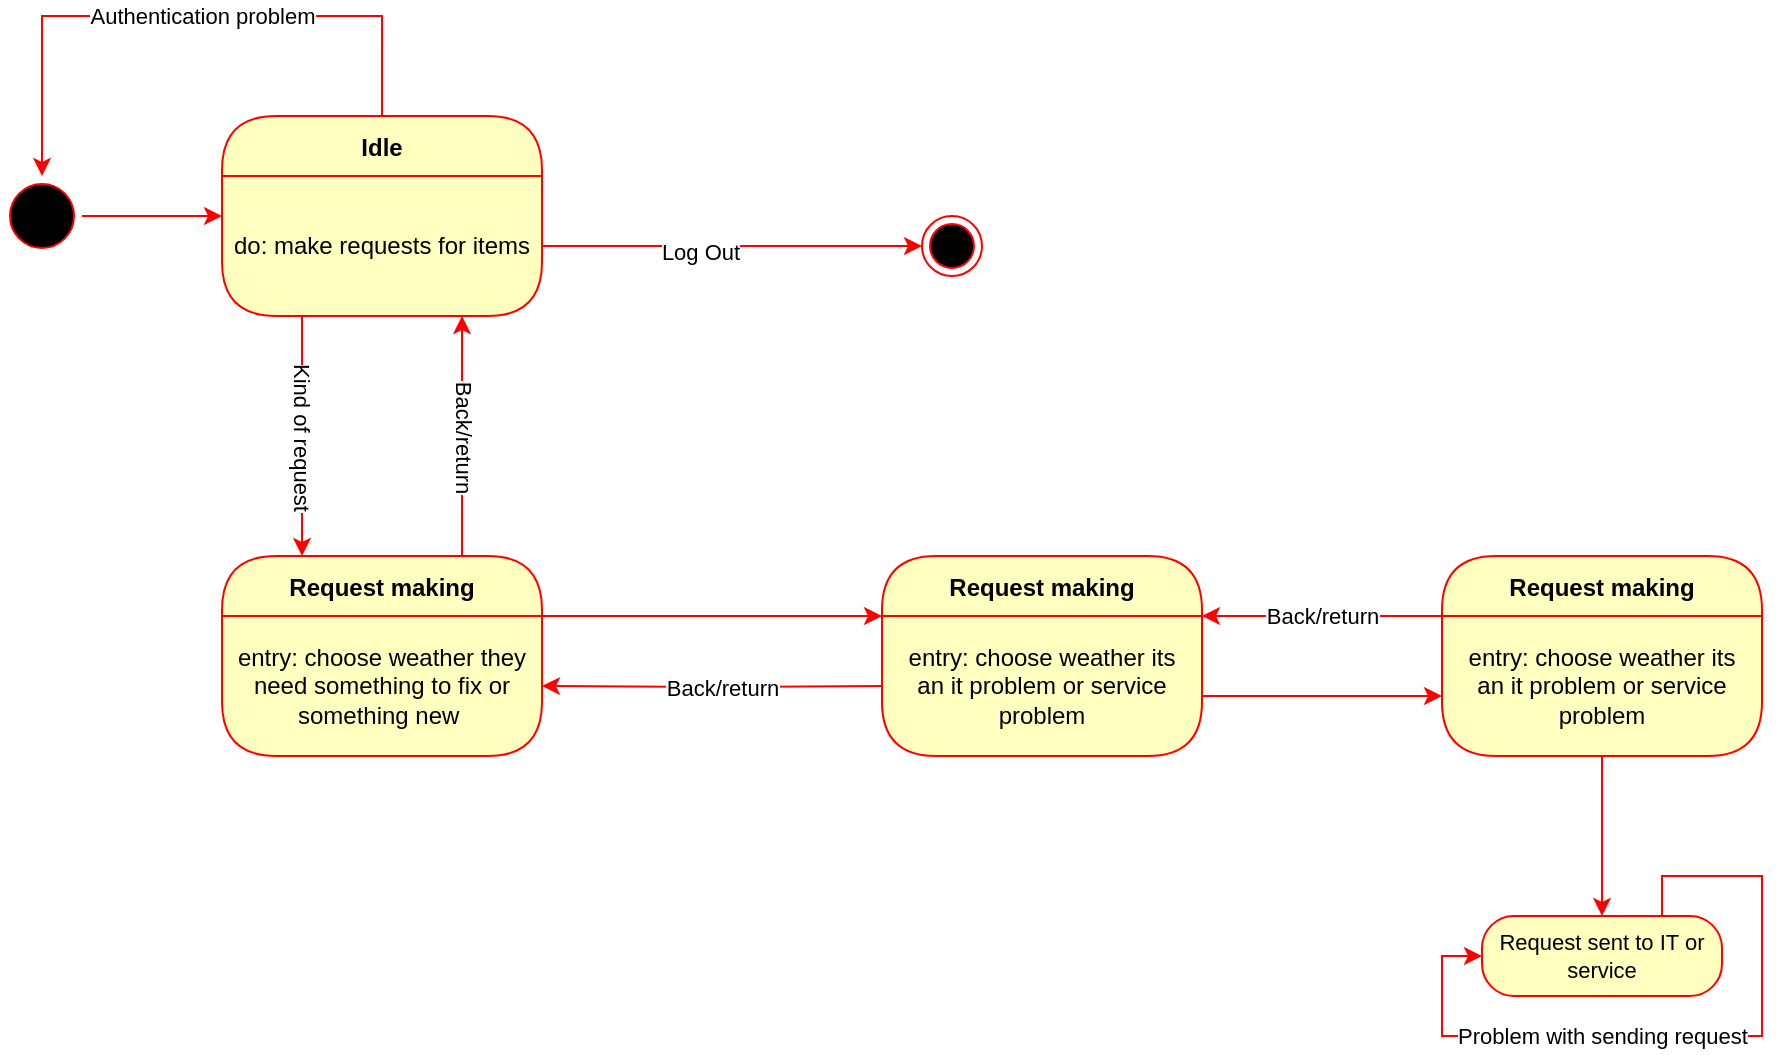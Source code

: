 <mxfile version="20.8.10" type="github">
  <diagram name="Page-1" id="TCm5341E5DB3OJJKKo-_">
    <mxGraphModel dx="1500" dy="836" grid="1" gridSize="10" guides="1" tooltips="1" connect="1" arrows="1" fold="1" page="0" pageScale="1" pageWidth="850" pageHeight="1100" math="0" shadow="0">
      <root>
        <mxCell id="0" />
        <mxCell id="1" parent="0" />
        <mxCell id="UFltGQnDHlh3DQ-7ZsR2-6" style="edgeStyle=orthogonalEdgeStyle;rounded=0;orthogonalLoop=1;jettySize=auto;html=1;entryX=0;entryY=0.5;entryDx=0;entryDy=0;strokeColor=#FF0000;" edge="1" parent="1" source="UFltGQnDHlh3DQ-7ZsR2-1" target="UFltGQnDHlh3DQ-7ZsR2-3">
          <mxGeometry relative="1" as="geometry" />
        </mxCell>
        <mxCell id="UFltGQnDHlh3DQ-7ZsR2-1" value="" style="ellipse;html=1;shape=startState;fillColor=#000000;strokeColor=#ff0000;" vertex="1" parent="1">
          <mxGeometry x="80" y="90" width="40" height="40" as="geometry" />
        </mxCell>
        <mxCell id="UFltGQnDHlh3DQ-7ZsR2-12" style="edgeStyle=orthogonalEdgeStyle;shape=connector;rounded=0;orthogonalLoop=1;jettySize=auto;html=1;exitX=0.5;exitY=0;exitDx=0;exitDy=0;entryX=0.5;entryY=0;entryDx=0;entryDy=0;labelBackgroundColor=default;strokeColor=#FF0000;fontFamily=Helvetica;fontSize=11;fontColor=default;endArrow=classic;" edge="1" parent="1" source="UFltGQnDHlh3DQ-7ZsR2-3" target="UFltGQnDHlh3DQ-7ZsR2-1">
          <mxGeometry relative="1" as="geometry">
            <Array as="points">
              <mxPoint x="270" y="10" />
              <mxPoint x="100" y="10" />
            </Array>
          </mxGeometry>
        </mxCell>
        <mxCell id="UFltGQnDHlh3DQ-7ZsR2-13" value="Authentication problem" style="edgeLabel;html=1;align=center;verticalAlign=middle;resizable=0;points=[];fontSize=11;fontFamily=Helvetica;fontColor=default;" vertex="1" connectable="0" parent="UFltGQnDHlh3DQ-7ZsR2-12">
          <mxGeometry x="0.025" relative="1" as="geometry">
            <mxPoint x="14" as="offset" />
          </mxGeometry>
        </mxCell>
        <mxCell id="UFltGQnDHlh3DQ-7ZsR2-3" value="Idle" style="swimlane;fontStyle=1;align=center;verticalAlign=middle;childLayout=stackLayout;horizontal=1;startSize=30;horizontalStack=0;resizeParent=0;resizeLast=1;container=0;fontColor=#000000;collapsible=0;rounded=1;arcSize=30;strokeColor=#ff0000;fillColor=#ffffc0;swimlaneFillColor=#ffffc0;dropTarget=0;" vertex="1" parent="1">
          <mxGeometry x="190" y="60" width="160" height="100" as="geometry" />
        </mxCell>
        <mxCell id="UFltGQnDHlh3DQ-7ZsR2-4" value="do: make requests for items" style="text;html=1;strokeColor=none;fillColor=none;align=center;verticalAlign=middle;spacingLeft=4;spacingRight=4;whiteSpace=wrap;overflow=hidden;rotatable=0;fontColor=#000000;" vertex="1" parent="UFltGQnDHlh3DQ-7ZsR2-3">
          <mxGeometry y="30" width="160" height="70" as="geometry" />
        </mxCell>
        <mxCell id="UFltGQnDHlh3DQ-7ZsR2-8" style="edgeStyle=orthogonalEdgeStyle;shape=connector;rounded=0;orthogonalLoop=1;jettySize=auto;html=1;exitX=0.25;exitY=1;exitDx=0;exitDy=0;labelBackgroundColor=default;strokeColor=#FF0000;fontFamily=Helvetica;fontSize=11;fontColor=default;endArrow=classic;entryX=0.25;entryY=0;entryDx=0;entryDy=0;" edge="1" parent="1" source="UFltGQnDHlh3DQ-7ZsR2-4" target="UFltGQnDHlh3DQ-7ZsR2-14">
          <mxGeometry relative="1" as="geometry">
            <mxPoint x="230" y="240" as="targetPoint" />
          </mxGeometry>
        </mxCell>
        <mxCell id="UFltGQnDHlh3DQ-7ZsR2-20" value="Kind of request" style="edgeLabel;html=1;align=center;verticalAlign=middle;resizable=0;points=[];fontSize=11;fontFamily=Helvetica;fontColor=default;rotation=90;" vertex="1" connectable="0" parent="UFltGQnDHlh3DQ-7ZsR2-8">
          <mxGeometry x="0.096" relative="1" as="geometry">
            <mxPoint y="-6" as="offset" />
          </mxGeometry>
        </mxCell>
        <mxCell id="UFltGQnDHlh3DQ-7ZsR2-9" style="edgeStyle=orthogonalEdgeStyle;shape=connector;rounded=0;orthogonalLoop=1;jettySize=auto;html=1;labelBackgroundColor=default;strokeColor=#FF0000;fontFamily=Helvetica;fontSize=11;fontColor=default;endArrow=classic;exitX=0.75;exitY=0;exitDx=0;exitDy=0;entryX=0.75;entryY=1;entryDx=0;entryDy=0;" edge="1" parent="1" source="UFltGQnDHlh3DQ-7ZsR2-14" target="UFltGQnDHlh3DQ-7ZsR2-4">
          <mxGeometry relative="1" as="geometry">
            <mxPoint x="310" y="170" as="targetPoint" />
            <mxPoint x="310" y="240" as="sourcePoint" />
          </mxGeometry>
        </mxCell>
        <mxCell id="UFltGQnDHlh3DQ-7ZsR2-19" value="Back/return" style="edgeLabel;html=1;align=center;verticalAlign=middle;resizable=0;points=[];fontSize=11;fontFamily=Helvetica;fontColor=default;rotation=90;" vertex="1" connectable="0" parent="UFltGQnDHlh3DQ-7ZsR2-9">
          <mxGeometry x="-0.13" y="-1" relative="1" as="geometry">
            <mxPoint y="-8" as="offset" />
          </mxGeometry>
        </mxCell>
        <mxCell id="UFltGQnDHlh3DQ-7ZsR2-14" value="Request making" style="swimlane;fontStyle=1;align=center;verticalAlign=middle;childLayout=stackLayout;horizontal=1;startSize=30;horizontalStack=0;resizeParent=0;resizeLast=1;container=0;fontColor=#000000;collapsible=0;rounded=1;arcSize=30;strokeColor=#ff0000;fillColor=#ffffc0;swimlaneFillColor=#ffffc0;dropTarget=0;" vertex="1" parent="1">
          <mxGeometry x="190" y="280" width="160" height="100" as="geometry" />
        </mxCell>
        <mxCell id="UFltGQnDHlh3DQ-7ZsR2-15" value="entry: choose weather they need something to fix or something new&amp;nbsp;" style="text;html=1;strokeColor=none;fillColor=none;align=center;verticalAlign=middle;spacingLeft=4;spacingRight=4;whiteSpace=wrap;overflow=hidden;rotatable=0;fontColor=#000000;" vertex="1" parent="UFltGQnDHlh3DQ-7ZsR2-14">
          <mxGeometry y="30" width="160" height="70" as="geometry" />
        </mxCell>
        <mxCell id="UFltGQnDHlh3DQ-7ZsR2-16" value="" style="ellipse;html=1;shape=endState;fillColor=#000000;strokeColor=#ff0000;fontFamily=Helvetica;fontSize=11;fontColor=default;" vertex="1" parent="1">
          <mxGeometry x="540" y="110" width="30" height="30" as="geometry" />
        </mxCell>
        <mxCell id="UFltGQnDHlh3DQ-7ZsR2-17" style="edgeStyle=orthogonalEdgeStyle;shape=connector;rounded=0;orthogonalLoop=1;jettySize=auto;html=1;entryX=0;entryY=0.5;entryDx=0;entryDy=0;labelBackgroundColor=default;strokeColor=#FF0000;fontFamily=Helvetica;fontSize=11;fontColor=default;endArrow=classic;" edge="1" parent="1" source="UFltGQnDHlh3DQ-7ZsR2-4" target="UFltGQnDHlh3DQ-7ZsR2-16">
          <mxGeometry relative="1" as="geometry" />
        </mxCell>
        <mxCell id="UFltGQnDHlh3DQ-7ZsR2-43" value="Log Out" style="edgeLabel;html=1;align=center;verticalAlign=middle;resizable=0;points=[];fontSize=11;fontFamily=Helvetica;fontColor=default;" vertex="1" connectable="0" parent="UFltGQnDHlh3DQ-7ZsR2-17">
          <mxGeometry x="-0.164" y="-3" relative="1" as="geometry">
            <mxPoint x="-1" as="offset" />
          </mxGeometry>
        </mxCell>
        <mxCell id="UFltGQnDHlh3DQ-7ZsR2-18" style="edgeStyle=orthogonalEdgeStyle;shape=connector;rounded=0;orthogonalLoop=1;jettySize=auto;html=1;labelBackgroundColor=default;strokeColor=#FF0000;fontFamily=Helvetica;fontSize=11;fontColor=default;endArrow=classic;" edge="1" parent="1" target="UFltGQnDHlh3DQ-7ZsR2-15">
          <mxGeometry relative="1" as="geometry">
            <mxPoint x="520" y="345" as="sourcePoint" />
          </mxGeometry>
        </mxCell>
        <mxCell id="UFltGQnDHlh3DQ-7ZsR2-31" value="Back/return" style="edgeLabel;html=1;align=center;verticalAlign=middle;resizable=0;points=[];fontSize=11;fontFamily=Helvetica;fontColor=default;" vertex="1" connectable="0" parent="UFltGQnDHlh3DQ-7ZsR2-18">
          <mxGeometry x="-0.143" y="1" relative="1" as="geometry">
            <mxPoint x="-7" y="-1" as="offset" />
          </mxGeometry>
        </mxCell>
        <mxCell id="UFltGQnDHlh3DQ-7ZsR2-21" style="edgeStyle=orthogonalEdgeStyle;shape=connector;rounded=0;orthogonalLoop=1;jettySize=auto;html=1;exitX=1;exitY=0;exitDx=0;exitDy=0;labelBackgroundColor=default;strokeColor=#FF0000;fontFamily=Helvetica;fontSize=11;fontColor=default;endArrow=classic;" edge="1" parent="1" source="UFltGQnDHlh3DQ-7ZsR2-15">
          <mxGeometry relative="1" as="geometry">
            <mxPoint x="520" y="310" as="targetPoint" />
            <Array as="points">
              <mxPoint x="420" y="310" />
              <mxPoint x="420" y="310" />
            </Array>
          </mxGeometry>
        </mxCell>
        <mxCell id="UFltGQnDHlh3DQ-7ZsR2-30" style="edgeStyle=orthogonalEdgeStyle;shape=connector;rounded=0;orthogonalLoop=1;jettySize=auto;html=1;labelBackgroundColor=default;strokeColor=#FF0000;fontFamily=Helvetica;fontSize=11;fontColor=default;endArrow=classic;" edge="1" parent="1" source="UFltGQnDHlh3DQ-7ZsR2-23">
          <mxGeometry relative="1" as="geometry">
            <mxPoint x="800" y="350" as="targetPoint" />
            <Array as="points">
              <mxPoint x="770" y="350" />
            </Array>
          </mxGeometry>
        </mxCell>
        <mxCell id="UFltGQnDHlh3DQ-7ZsR2-23" value="Request making" style="swimlane;fontStyle=1;align=center;verticalAlign=middle;childLayout=stackLayout;horizontal=1;startSize=30;horizontalStack=0;resizeParent=0;resizeLast=1;container=0;fontColor=#000000;collapsible=0;rounded=1;arcSize=30;strokeColor=#ff0000;fillColor=#ffffc0;swimlaneFillColor=#ffffc0;dropTarget=0;" vertex="1" parent="1">
          <mxGeometry x="520" y="280" width="160" height="100" as="geometry" />
        </mxCell>
        <mxCell id="UFltGQnDHlh3DQ-7ZsR2-24" value="entry: choose weather its an it problem or service problem" style="text;html=1;strokeColor=none;fillColor=none;align=center;verticalAlign=middle;spacingLeft=4;spacingRight=4;whiteSpace=wrap;overflow=hidden;rotatable=0;fontColor=#000000;" vertex="1" parent="UFltGQnDHlh3DQ-7ZsR2-23">
          <mxGeometry y="30" width="160" height="70" as="geometry" />
        </mxCell>
        <mxCell id="UFltGQnDHlh3DQ-7ZsR2-33" style="edgeStyle=orthogonalEdgeStyle;shape=connector;rounded=0;orthogonalLoop=1;jettySize=auto;html=1;exitX=1;exitY=0;exitDx=0;exitDy=0;labelBackgroundColor=default;strokeColor=#FF0000;fontFamily=Helvetica;fontSize=11;fontColor=default;endArrow=classic;entryX=1;entryY=0;entryDx=0;entryDy=0;" edge="1" parent="1" target="UFltGQnDHlh3DQ-7ZsR2-24">
          <mxGeometry relative="1" as="geometry">
            <mxPoint x="800" y="310" as="sourcePoint" />
            <Array as="points">
              <mxPoint x="800" y="310" />
            </Array>
          </mxGeometry>
        </mxCell>
        <mxCell id="UFltGQnDHlh3DQ-7ZsR2-37" value="Back/return" style="edgeLabel;html=1;align=center;verticalAlign=middle;resizable=0;points=[];fontSize=11;fontFamily=Helvetica;fontColor=default;" vertex="1" connectable="0" parent="UFltGQnDHlh3DQ-7ZsR2-33">
          <mxGeometry x="0.13" y="1" relative="1" as="geometry">
            <mxPoint x="8" y="-1" as="offset" />
          </mxGeometry>
        </mxCell>
        <mxCell id="UFltGQnDHlh3DQ-7ZsR2-34" value="Request making" style="swimlane;fontStyle=1;align=center;verticalAlign=middle;childLayout=stackLayout;horizontal=1;startSize=30;horizontalStack=0;resizeParent=0;resizeLast=1;container=0;fontColor=#000000;collapsible=0;rounded=1;arcSize=30;strokeColor=#ff0000;fillColor=#ffffc0;swimlaneFillColor=#ffffc0;dropTarget=0;" vertex="1" parent="1">
          <mxGeometry x="800" y="280" width="160" height="100" as="geometry" />
        </mxCell>
        <mxCell id="UFltGQnDHlh3DQ-7ZsR2-35" value="entry: choose weather its an it problem or service problem" style="text;html=1;strokeColor=none;fillColor=none;align=center;verticalAlign=middle;spacingLeft=4;spacingRight=4;whiteSpace=wrap;overflow=hidden;rotatable=0;fontColor=#000000;" vertex="1" parent="UFltGQnDHlh3DQ-7ZsR2-34">
          <mxGeometry y="30" width="160" height="70" as="geometry" />
        </mxCell>
        <mxCell id="UFltGQnDHlh3DQ-7ZsR2-39" style="edgeStyle=orthogonalEdgeStyle;shape=connector;rounded=0;orthogonalLoop=1;jettySize=auto;html=1;labelBackgroundColor=default;strokeColor=#FF0000;fontFamily=Helvetica;fontSize=11;fontColor=default;endArrow=classic;" edge="1" parent="1" source="UFltGQnDHlh3DQ-7ZsR2-35" target="UFltGQnDHlh3DQ-7ZsR2-40">
          <mxGeometry relative="1" as="geometry">
            <mxPoint x="880" y="450" as="targetPoint" />
          </mxGeometry>
        </mxCell>
        <mxCell id="UFltGQnDHlh3DQ-7ZsR2-40" value="Request sent to IT or service" style="rounded=1;whiteSpace=wrap;html=1;arcSize=40;fontColor=#000000;fillColor=#ffffc0;strokeColor=#ff0000;fontFamily=Helvetica;fontSize=11;" vertex="1" parent="1">
          <mxGeometry x="820" y="460" width="120" height="40" as="geometry" />
        </mxCell>
        <mxCell id="UFltGQnDHlh3DQ-7ZsR2-41" style="edgeStyle=orthogonalEdgeStyle;shape=connector;rounded=0;orthogonalLoop=1;jettySize=auto;html=1;entryX=0;entryY=0.5;entryDx=0;entryDy=0;labelBackgroundColor=default;strokeColor=#FF0000;fontFamily=Helvetica;fontSize=11;fontColor=default;endArrow=classic;exitX=0.75;exitY=0;exitDx=0;exitDy=0;" edge="1" parent="1" source="UFltGQnDHlh3DQ-7ZsR2-40" target="UFltGQnDHlh3DQ-7ZsR2-40">
          <mxGeometry relative="1" as="geometry" />
        </mxCell>
        <mxCell id="UFltGQnDHlh3DQ-7ZsR2-42" value="Problem with sending request" style="edgeLabel;html=1;align=center;verticalAlign=middle;resizable=0;points=[];fontSize=11;fontFamily=Helvetica;fontColor=default;" vertex="1" connectable="0" parent="UFltGQnDHlh3DQ-7ZsR2-41">
          <mxGeometry x="0.173" y="2" relative="1" as="geometry">
            <mxPoint x="-13" y="-2" as="offset" />
          </mxGeometry>
        </mxCell>
      </root>
    </mxGraphModel>
  </diagram>
</mxfile>
